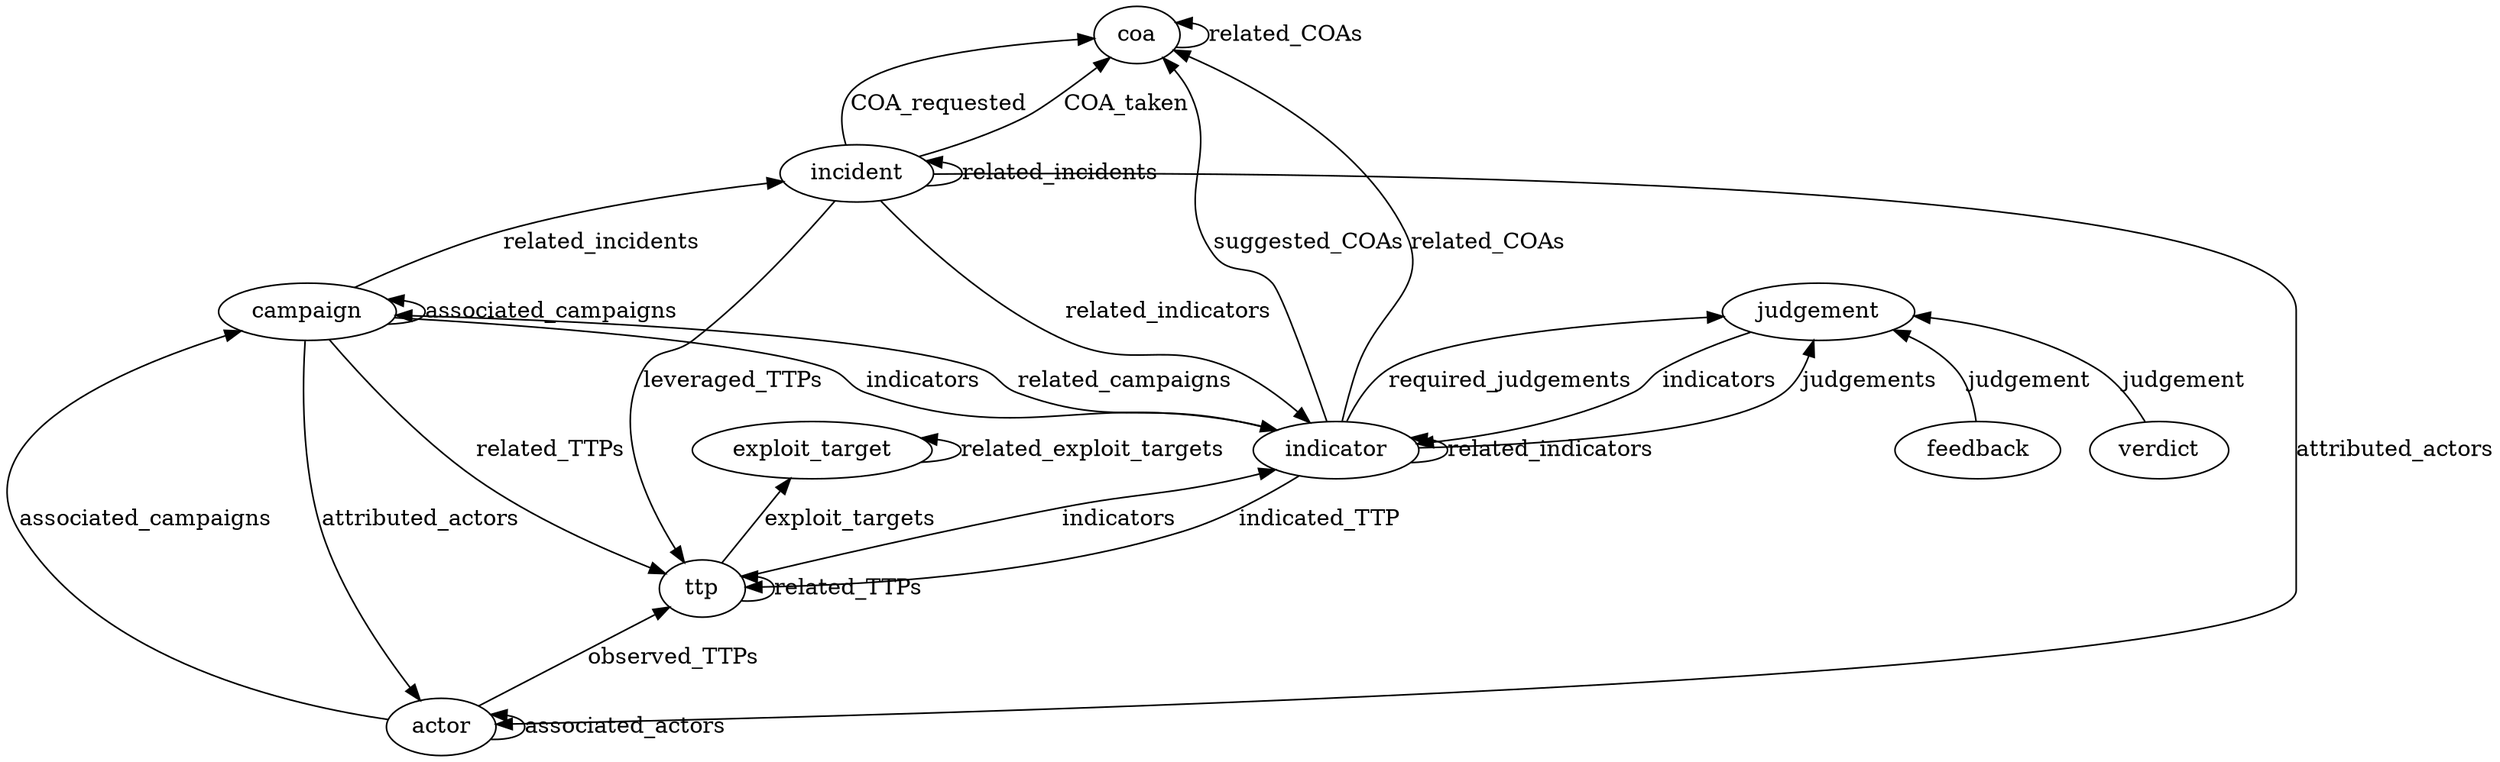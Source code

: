 digraph ctia {
        rankdir=BT;
        actor -> ttp [ label = "observed_TTPs" ];
        actor -> campaign [ label = "associated_campaigns" ];
        actor -> actor [ label = "associated_actors" ];
        campaign -> ttp [ label = "related_TTPs" ];
        campaign -> incident [ label = "related_incidents" ];
        campaign -> actor [ label = "attributed_actors" ];
        campaign -> campaign [ label = "associated_campaigns" ];
        campaign -> indicator [ label = "indicators" ];
        coa -> coa [ label = "related_COAs" ];
        exploit_target -> exploit_target [ label = "related_exploit_targets" ];
        feedback -> judgement [ label = "judgement" ];
        incident -> coa [ label = "COA_requested" ];
        incident -> coa [ label = "COA_taken" ];
        incident -> indicator [ label = "related_indicators" ];
        incident -> ttp [ label = "leveraged_TTPs" ];
        incident -> actor [ label = "attributed_actors" ];
        incident -> incident [ label = "related_incidents" ];
        indicator -> indicator [ label = "related_indicators" ];
        indicator -> ttp [ label = "indicated_TTP" ];
        indicator -> coa [ label = "suggested_COAs" ];
        indicator -> campaign [ label = "related_campaigns" ];
        indicator -> coa [ label = "related_COAs" ];
        indicator -> judgement [ label = "judgements" ];
        indicator -> judgement [ label = "required_judgements" ];
        judgement -> indicator [ label = "indicators" ];
        ttp -> exploit_target [ label = "exploit_targets" ];
        ttp -> ttp [ label = "related_TTPs" ];
        ttp -> indicator [ label = "indicators" ];
        verdict -> judgement [ label = "judgement" ];
}
